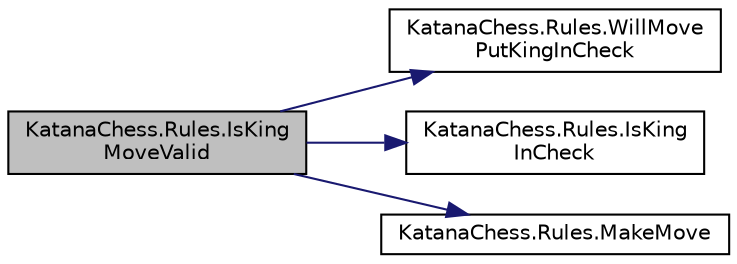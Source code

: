 digraph "KatanaChess.Rules.IsKingMoveValid"
{
  edge [fontname="Helvetica",fontsize="10",labelfontname="Helvetica",labelfontsize="10"];
  node [fontname="Helvetica",fontsize="10",shape=record];
  rankdir="LR";
  Node1 [label="KatanaChess.Rules.IsKing\lMoveValid",height=0.2,width=0.4,color="black", fillcolor="grey75", style="filled", fontcolor="black"];
  Node1 -> Node2 [color="midnightblue",fontsize="10",style="solid",fontname="Helvetica"];
  Node2 [label="KatanaChess.Rules.WillMove\lPutKingInCheck",height=0.2,width=0.4,color="black", fillcolor="white", style="filled",URL="$class_katana_chess_1_1_rules.html#a326b3fc1e39593a1262decd5d240e075"];
  Node1 -> Node3 [color="midnightblue",fontsize="10",style="solid",fontname="Helvetica"];
  Node3 [label="KatanaChess.Rules.IsKing\lInCheck",height=0.2,width=0.4,color="black", fillcolor="white", style="filled",URL="$class_katana_chess_1_1_rules.html#a33d5fb5e51ce6a9523e0cf00ba09fc01"];
  Node1 -> Node4 [color="midnightblue",fontsize="10",style="solid",fontname="Helvetica"];
  Node4 [label="KatanaChess.Rules.MakeMove",height=0.2,width=0.4,color="black", fillcolor="white", style="filled",URL="$class_katana_chess_1_1_rules.html#a2fba8a2dfde97ad842ef5ee3430aca50"];
}

